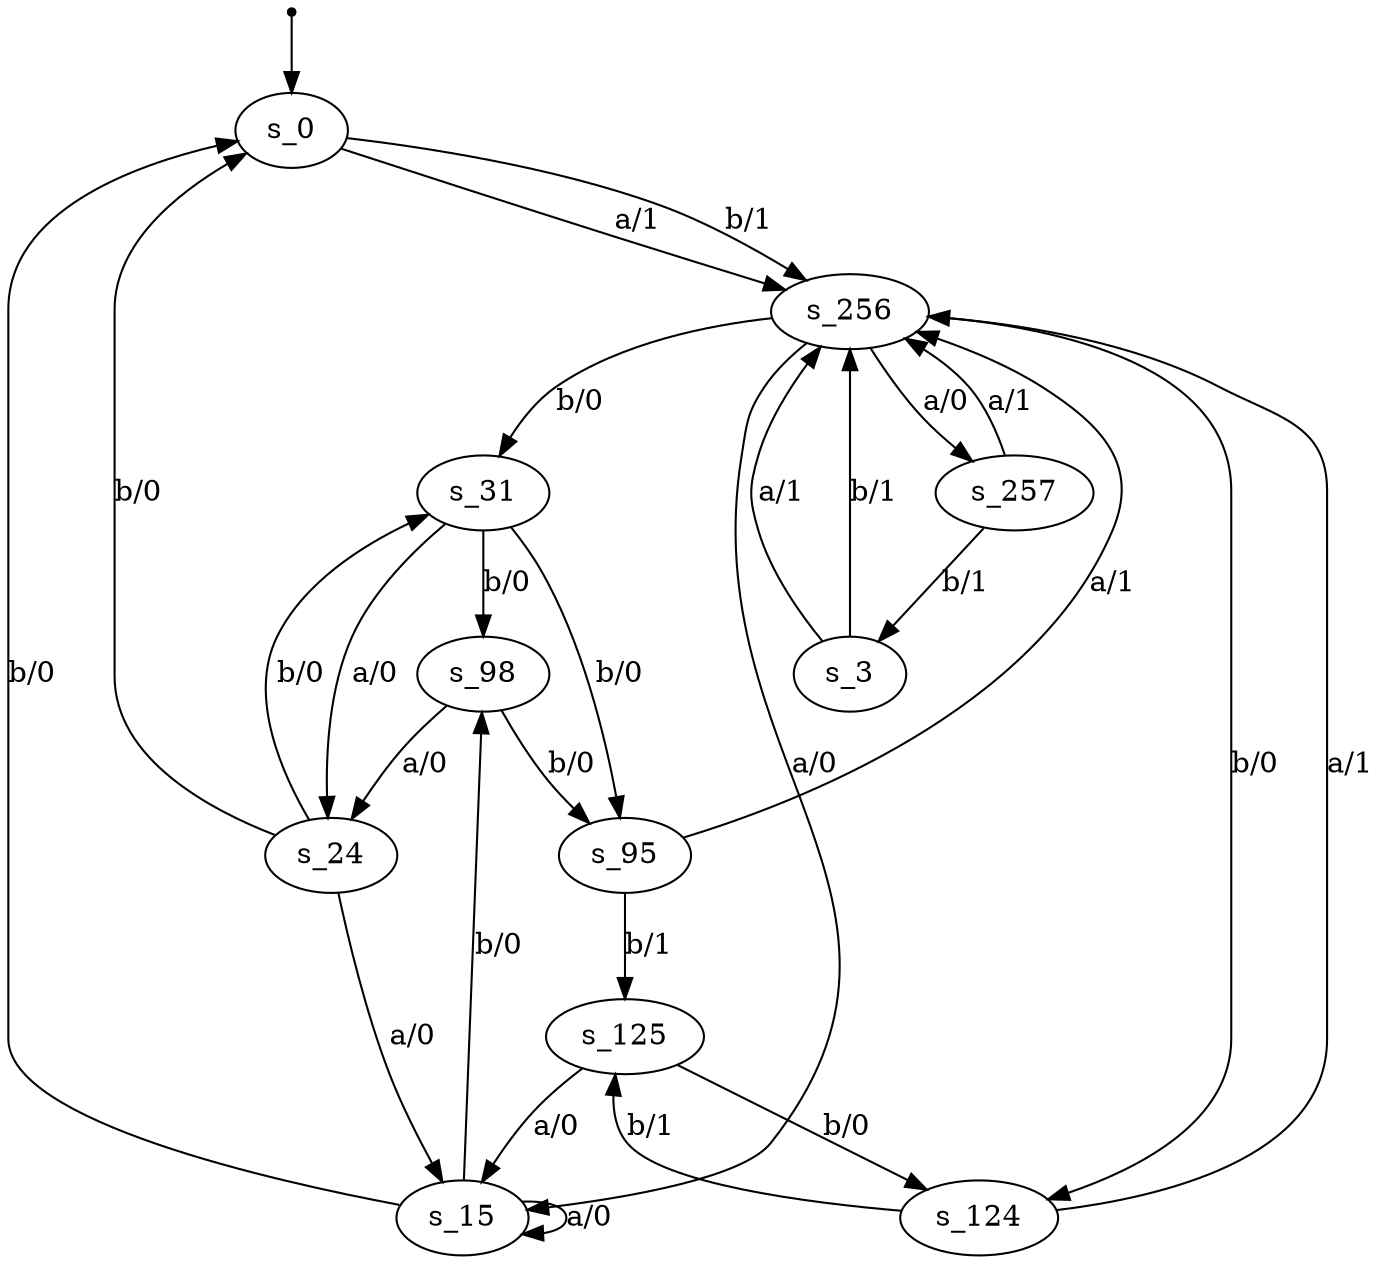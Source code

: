 digraph fsm {
	s_0 [root=true]
	s_256
	s_257
	s_3
	s_31
	s_98
	s_95
	s_125
	s_15
	s_24
	s_124
	qi [shape = point]
	qi -> s_0
	s_0 -> s_256 [label="a/1"]
	s_256 -> s_257 [label="a/0"]
	s_257 -> s_3 [label="b/1"]
	s_3 -> s_256 [label="a/1"]
	s_256 -> s_31 [label="b/0"]
	s_31 -> s_98 [label="b/0"]
	s_98 -> s_95 [label="b/0"]
	s_95 -> s_125 [label="b/1"]
	s_125 -> s_15 [label="a/0"]
	s_95 -> s_256 [label="a/1"]
	s_98 -> s_24 [label="a/0"]
	s_24 -> s_15 [label="a/0"]
	s_257 -> s_256 [label="a/1"]
	s_3 -> s_256 [label="b/1"]
	s_256 -> s_124 [label="b/0"]
	s_124 -> s_125 [label="b/1"]
	s_256 -> s_15 [label="a/0"]
	s_15 -> s_15 [label="a/0"]
	s_15 -> s_0 [label="b/0"]
	s_0 -> s_256 [label="b/1"]
	s_125 -> s_124 [label="b/0"]
	s_31 -> s_24 [label="a/0"]
	s_24 -> s_31 [label="b/0"]
	s_31 -> s_95 [label="b/0"]
	s_15 -> s_98 [label="b/0"]
	s_24 -> s_0 [label="b/0"]
	s_124 -> s_256 [label="a/1"]
}